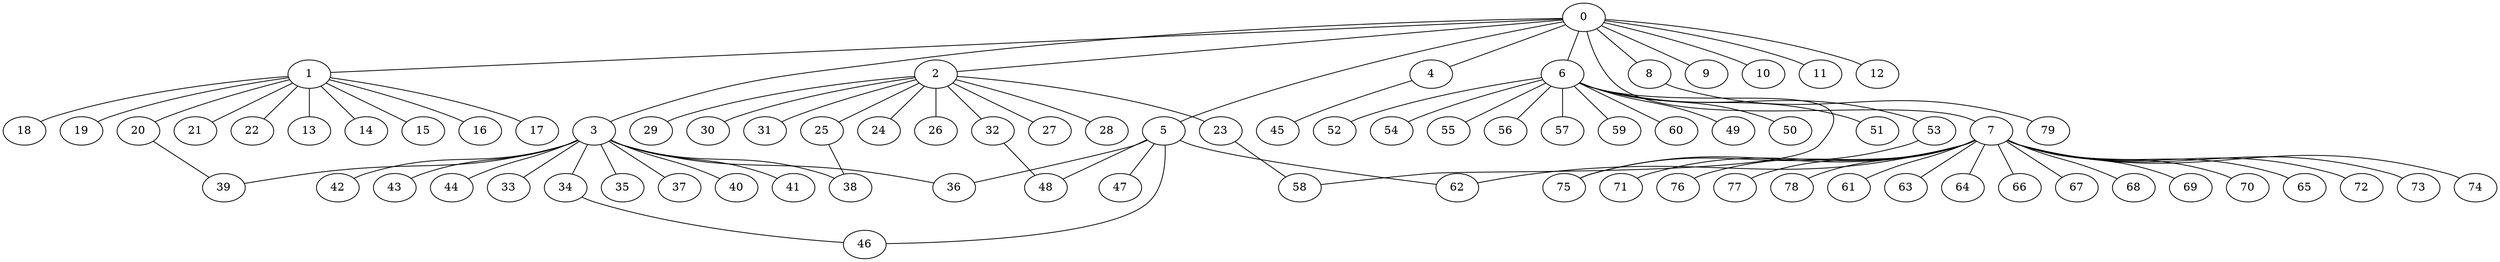 
graph graphname {
    0 -- 1
0 -- 2
0 -- 3
0 -- 4
0 -- 5
0 -- 6
0 -- 7
0 -- 8
0 -- 9
0 -- 10
0 -- 11
0 -- 12
1 -- 13
1 -- 14
1 -- 15
1 -- 16
1 -- 17
1 -- 18
1 -- 19
1 -- 20
1 -- 21
1 -- 22
2 -- 32
2 -- 23
2 -- 24
2 -- 25
2 -- 26
2 -- 27
2 -- 28
2 -- 29
2 -- 30
2 -- 31
3 -- 33
3 -- 34
3 -- 35
3 -- 36
3 -- 37
3 -- 38
3 -- 39
3 -- 40
3 -- 41
3 -- 42
3 -- 43
3 -- 44
4 -- 45
5 -- 48
5 -- 46
5 -- 47
5 -- 62
5 -- 36
6 -- 49
6 -- 50
6 -- 51
6 -- 52
6 -- 53
6 -- 54
6 -- 55
6 -- 56
6 -- 57
6 -- 58
6 -- 59
6 -- 60
7 -- 64
7 -- 66
7 -- 67
7 -- 68
7 -- 69
7 -- 70
7 -- 65
7 -- 72
7 -- 73
7 -- 74
7 -- 71
7 -- 76
7 -- 77
7 -- 78
7 -- 75
7 -- 61
7 -- 62
7 -- 63
8 -- 79
20 -- 39
23 -- 58
25 -- 38
32 -- 48
34 -- 46
53 -- 75

}
